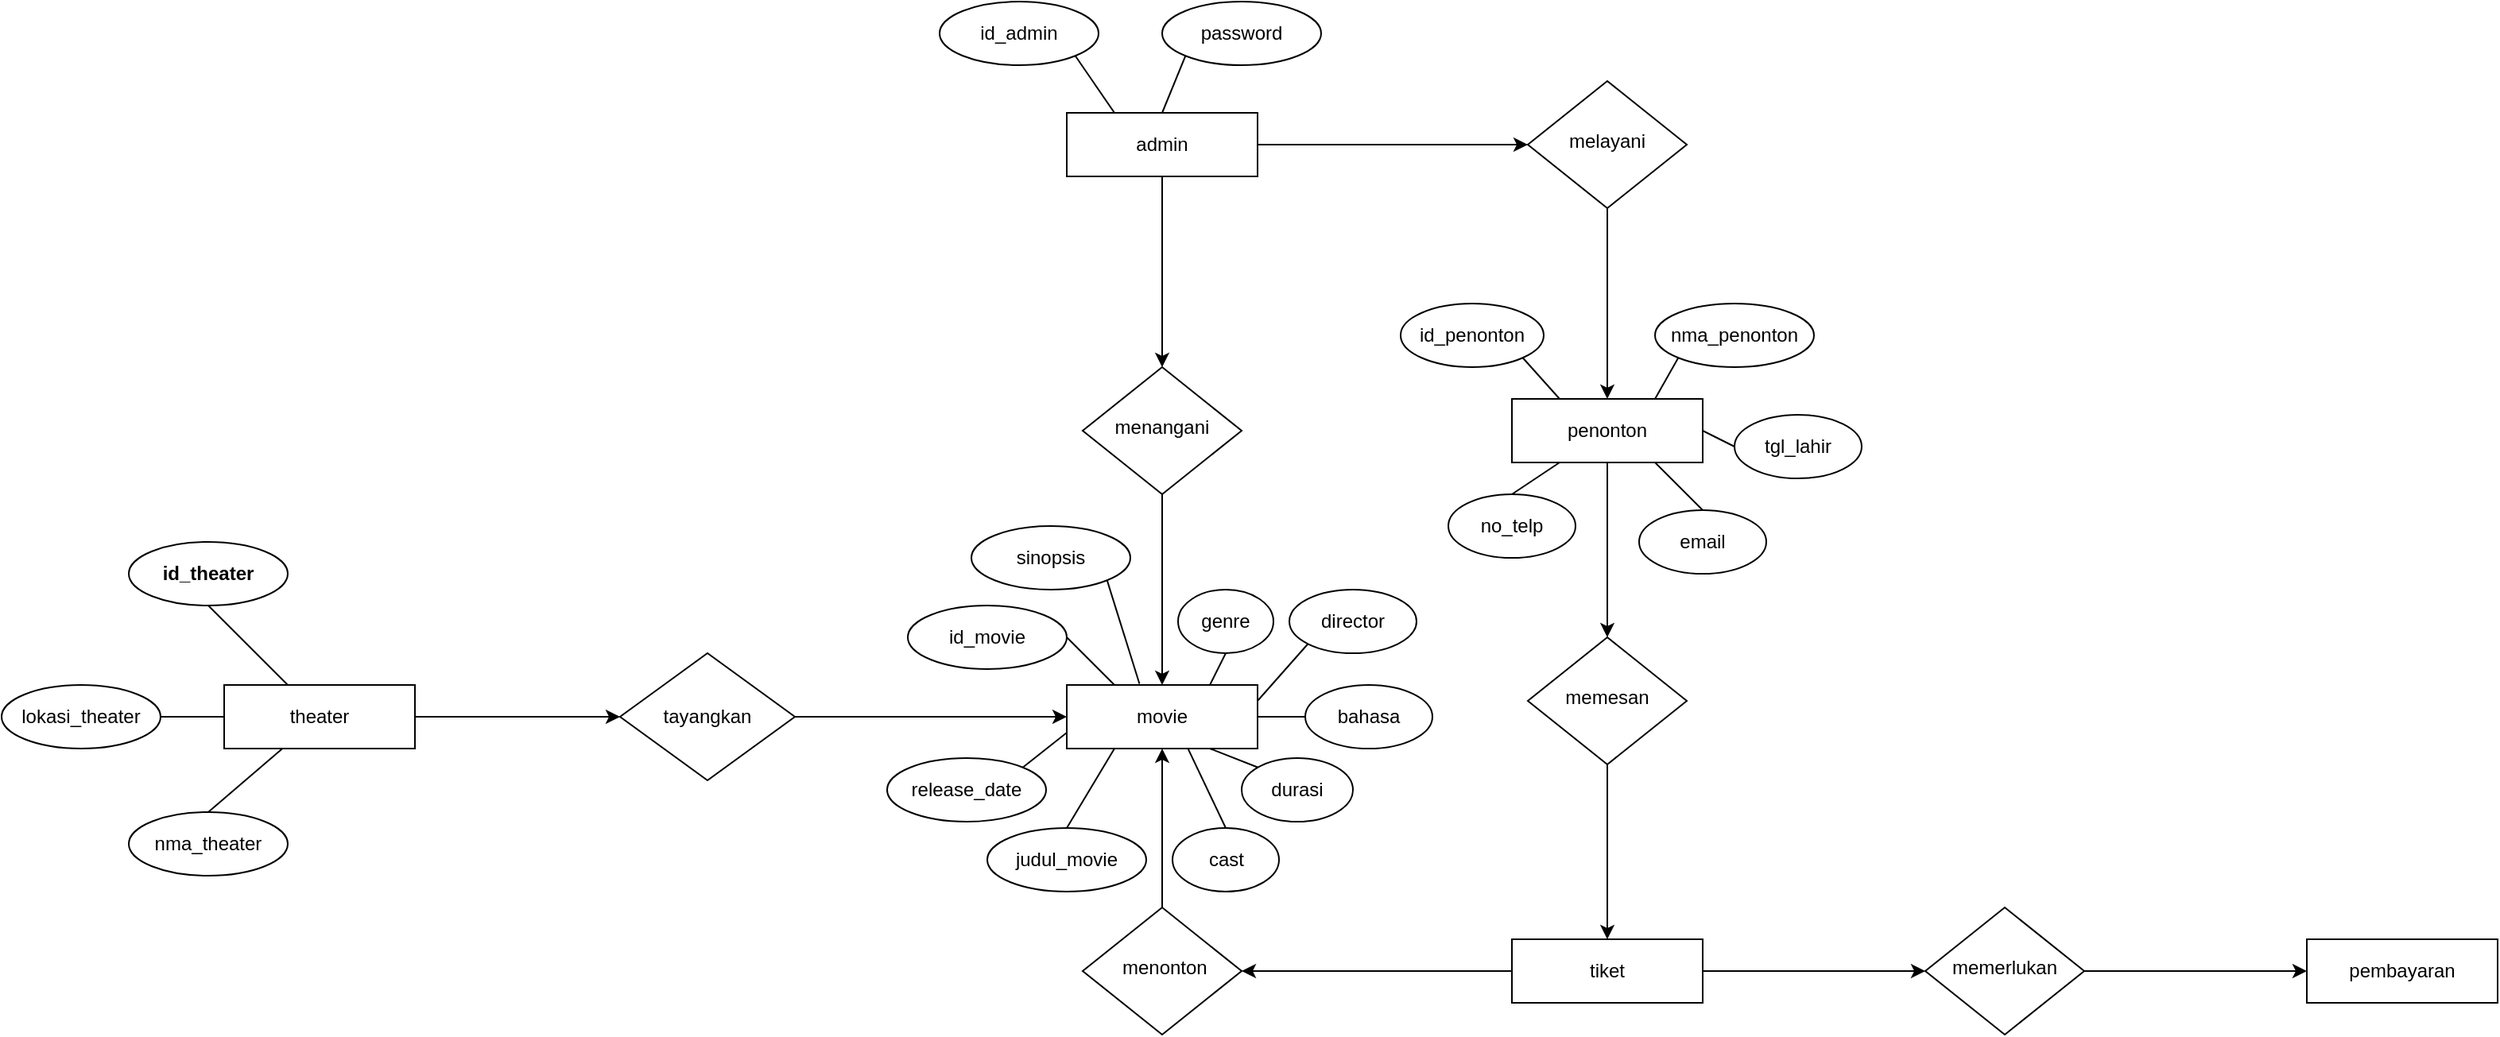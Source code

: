 <mxfile version="22.0.7" type="github">
  <diagram id="C5RBs43oDa-KdzZeNtuy" name="Page-1">
    <mxGraphModel dx="607" dy="1486" grid="1" gridSize="10" guides="1" tooltips="1" connect="1" arrows="1" fold="1" page="1" pageScale="1" pageWidth="827" pageHeight="1169" math="0" shadow="0">
      <root>
        <mxCell id="WIyWlLk6GJQsqaUBKTNV-0" />
        <mxCell id="WIyWlLk6GJQsqaUBKTNV-1" parent="WIyWlLk6GJQsqaUBKTNV-0" />
        <mxCell id="_PKyM5IX76t0KB1Gp7Ri-10" style="edgeStyle=orthogonalEdgeStyle;rounded=0;orthogonalLoop=1;jettySize=auto;html=1;exitX=1;exitY=0.5;exitDx=0;exitDy=0;entryX=0;entryY=0.5;entryDx=0;entryDy=0;" parent="WIyWlLk6GJQsqaUBKTNV-1" source="WIyWlLk6GJQsqaUBKTNV-3" target="WIyWlLk6GJQsqaUBKTNV-6" edge="1">
          <mxGeometry relative="1" as="geometry" />
        </mxCell>
        <mxCell id="_PKyM5IX76t0KB1Gp7Ri-12" style="edgeStyle=orthogonalEdgeStyle;rounded=0;orthogonalLoop=1;jettySize=auto;html=1;exitX=0.5;exitY=1;exitDx=0;exitDy=0;entryX=0.5;entryY=0;entryDx=0;entryDy=0;" parent="WIyWlLk6GJQsqaUBKTNV-1" source="WIyWlLk6GJQsqaUBKTNV-3" target="_PKyM5IX76t0KB1Gp7Ri-1" edge="1">
          <mxGeometry relative="1" as="geometry" />
        </mxCell>
        <mxCell id="siYbV0HiUOZwd2Igdg8H-30" style="rounded=0;orthogonalLoop=1;jettySize=auto;html=1;exitX=0.25;exitY=0;exitDx=0;exitDy=0;entryX=1;entryY=1;entryDx=0;entryDy=0;endArrow=none;endFill=0;" edge="1" parent="WIyWlLk6GJQsqaUBKTNV-1" source="WIyWlLk6GJQsqaUBKTNV-3" target="siYbV0HiUOZwd2Igdg8H-27">
          <mxGeometry relative="1" as="geometry" />
        </mxCell>
        <mxCell id="siYbV0HiUOZwd2Igdg8H-31" style="rounded=0;orthogonalLoop=1;jettySize=auto;html=1;exitX=0.5;exitY=0;exitDx=0;exitDy=0;entryX=0;entryY=1;entryDx=0;entryDy=0;endArrow=none;endFill=0;" edge="1" parent="WIyWlLk6GJQsqaUBKTNV-1" source="WIyWlLk6GJQsqaUBKTNV-3" target="siYbV0HiUOZwd2Igdg8H-29">
          <mxGeometry relative="1" as="geometry" />
        </mxCell>
        <mxCell id="WIyWlLk6GJQsqaUBKTNV-3" value="admin" style="rounded=1;whiteSpace=wrap;html=1;fontSize=12;glass=0;strokeWidth=1;shadow=0;arcSize=0;" parent="WIyWlLk6GJQsqaUBKTNV-1" vertex="1">
          <mxGeometry x="840" y="-990" width="120" height="40" as="geometry" />
        </mxCell>
        <mxCell id="_PKyM5IX76t0KB1Gp7Ri-16" style="edgeStyle=orthogonalEdgeStyle;rounded=0;orthogonalLoop=1;jettySize=auto;html=1;exitX=0.5;exitY=1;exitDx=0;exitDy=0;entryX=0.5;entryY=0;entryDx=0;entryDy=0;" parent="WIyWlLk6GJQsqaUBKTNV-1" source="WIyWlLk6GJQsqaUBKTNV-6" target="WIyWlLk6GJQsqaUBKTNV-11" edge="1">
          <mxGeometry relative="1" as="geometry" />
        </mxCell>
        <mxCell id="WIyWlLk6GJQsqaUBKTNV-6" value="melayani" style="rhombus;whiteSpace=wrap;html=1;shadow=0;fontFamily=Helvetica;fontSize=12;align=center;strokeWidth=1;spacing=6;spacingTop=-4;" parent="WIyWlLk6GJQsqaUBKTNV-1" vertex="1">
          <mxGeometry x="1130" y="-1010" width="100" height="80" as="geometry" />
        </mxCell>
        <mxCell id="siYbV0HiUOZwd2Igdg8H-17" style="rounded=0;orthogonalLoop=1;jettySize=auto;html=1;exitX=0.75;exitY=1;exitDx=0;exitDy=0;entryX=0;entryY=0;entryDx=0;entryDy=0;endArrow=none;endFill=0;" edge="1" parent="WIyWlLk6GJQsqaUBKTNV-1" source="WIyWlLk6GJQsqaUBKTNV-7" target="siYbV0HiUOZwd2Igdg8H-11">
          <mxGeometry relative="1" as="geometry" />
        </mxCell>
        <mxCell id="siYbV0HiUOZwd2Igdg8H-18" style="rounded=0;orthogonalLoop=1;jettySize=auto;html=1;exitX=1;exitY=0.5;exitDx=0;exitDy=0;entryX=0;entryY=0.5;entryDx=0;entryDy=0;endArrow=none;endFill=0;" edge="1" parent="WIyWlLk6GJQsqaUBKTNV-1" source="WIyWlLk6GJQsqaUBKTNV-7" target="siYbV0HiUOZwd2Igdg8H-10">
          <mxGeometry relative="1" as="geometry" />
        </mxCell>
        <mxCell id="siYbV0HiUOZwd2Igdg8H-20" style="rounded=0;orthogonalLoop=1;jettySize=auto;html=1;exitX=1;exitY=0.25;exitDx=0;exitDy=0;entryX=0;entryY=1;entryDx=0;entryDy=0;endArrow=none;endFill=0;" edge="1" parent="WIyWlLk6GJQsqaUBKTNV-1" source="WIyWlLk6GJQsqaUBKTNV-7" target="siYbV0HiUOZwd2Igdg8H-15">
          <mxGeometry relative="1" as="geometry" />
        </mxCell>
        <mxCell id="siYbV0HiUOZwd2Igdg8H-21" style="rounded=0;orthogonalLoop=1;jettySize=auto;html=1;exitX=0.381;exitY=-0.019;exitDx=0;exitDy=0;entryX=1;entryY=1;entryDx=0;entryDy=0;exitPerimeter=0;endArrow=none;endFill=0;" edge="1" parent="WIyWlLk6GJQsqaUBKTNV-1" source="WIyWlLk6GJQsqaUBKTNV-7" target="siYbV0HiUOZwd2Igdg8H-13">
          <mxGeometry relative="1" as="geometry" />
        </mxCell>
        <mxCell id="siYbV0HiUOZwd2Igdg8H-22" style="rounded=0;orthogonalLoop=1;jettySize=auto;html=1;exitX=0.25;exitY=1;exitDx=0;exitDy=0;entryX=0.5;entryY=0;entryDx=0;entryDy=0;endArrow=none;endFill=0;" edge="1" parent="WIyWlLk6GJQsqaUBKTNV-1" source="WIyWlLk6GJQsqaUBKTNV-7" target="siYbV0HiUOZwd2Igdg8H-7">
          <mxGeometry relative="1" as="geometry" />
        </mxCell>
        <mxCell id="siYbV0HiUOZwd2Igdg8H-23" style="rounded=0;orthogonalLoop=1;jettySize=auto;html=1;exitX=0;exitY=0.75;exitDx=0;exitDy=0;entryX=1;entryY=0;entryDx=0;entryDy=0;endArrow=none;endFill=0;" edge="1" parent="WIyWlLk6GJQsqaUBKTNV-1" source="WIyWlLk6GJQsqaUBKTNV-7" target="siYbV0HiUOZwd2Igdg8H-12">
          <mxGeometry relative="1" as="geometry" />
        </mxCell>
        <mxCell id="siYbV0HiUOZwd2Igdg8H-24" style="rounded=0;orthogonalLoop=1;jettySize=auto;html=1;exitX=0.636;exitY=1.004;exitDx=0;exitDy=0;entryX=0.5;entryY=0;entryDx=0;entryDy=0;endArrow=none;endFill=0;exitPerimeter=0;" edge="1" parent="WIyWlLk6GJQsqaUBKTNV-1" source="WIyWlLk6GJQsqaUBKTNV-7" target="siYbV0HiUOZwd2Igdg8H-14">
          <mxGeometry relative="1" as="geometry" />
        </mxCell>
        <mxCell id="siYbV0HiUOZwd2Igdg8H-25" style="rounded=0;orthogonalLoop=1;jettySize=auto;html=1;exitX=0.25;exitY=0;exitDx=0;exitDy=0;entryX=1;entryY=0.5;entryDx=0;entryDy=0;endArrow=none;endFill=0;" edge="1" parent="WIyWlLk6GJQsqaUBKTNV-1" source="WIyWlLk6GJQsqaUBKTNV-7" target="siYbV0HiUOZwd2Igdg8H-8">
          <mxGeometry relative="1" as="geometry" />
        </mxCell>
        <mxCell id="siYbV0HiUOZwd2Igdg8H-26" style="rounded=0;orthogonalLoop=1;jettySize=auto;html=1;exitX=0.75;exitY=0;exitDx=0;exitDy=0;entryX=0.5;entryY=1;entryDx=0;entryDy=0;endArrow=none;endFill=0;" edge="1" parent="WIyWlLk6GJQsqaUBKTNV-1" source="WIyWlLk6GJQsqaUBKTNV-7" target="siYbV0HiUOZwd2Igdg8H-9">
          <mxGeometry relative="1" as="geometry" />
        </mxCell>
        <mxCell id="WIyWlLk6GJQsqaUBKTNV-7" value="movie" style="rounded=1;whiteSpace=wrap;html=1;fontSize=12;glass=0;strokeWidth=1;shadow=0;arcSize=0;" parent="WIyWlLk6GJQsqaUBKTNV-1" vertex="1">
          <mxGeometry x="840" y="-630" width="120" height="40" as="geometry" />
        </mxCell>
        <mxCell id="_PKyM5IX76t0KB1Gp7Ri-24" style="edgeStyle=orthogonalEdgeStyle;rounded=0;orthogonalLoop=1;jettySize=auto;html=1;exitX=0.5;exitY=1;exitDx=0;exitDy=0;entryX=0.5;entryY=0;entryDx=0;entryDy=0;" parent="WIyWlLk6GJQsqaUBKTNV-1" source="WIyWlLk6GJQsqaUBKTNV-10" target="WIyWlLk6GJQsqaUBKTNV-12" edge="1">
          <mxGeometry relative="1" as="geometry" />
        </mxCell>
        <mxCell id="WIyWlLk6GJQsqaUBKTNV-10" value="memesan" style="rhombus;whiteSpace=wrap;html=1;shadow=0;fontFamily=Helvetica;fontSize=12;align=center;strokeWidth=1;spacing=6;spacingTop=-4;" parent="WIyWlLk6GJQsqaUBKTNV-1" vertex="1">
          <mxGeometry x="1130" y="-660" width="100" height="80" as="geometry" />
        </mxCell>
        <mxCell id="_PKyM5IX76t0KB1Gp7Ri-23" style="edgeStyle=orthogonalEdgeStyle;rounded=0;orthogonalLoop=1;jettySize=auto;html=1;exitX=0.5;exitY=1;exitDx=0;exitDy=0;entryX=0.5;entryY=0;entryDx=0;entryDy=0;" parent="WIyWlLk6GJQsqaUBKTNV-1" source="WIyWlLk6GJQsqaUBKTNV-11" target="WIyWlLk6GJQsqaUBKTNV-10" edge="1">
          <mxGeometry relative="1" as="geometry" />
        </mxCell>
        <mxCell id="siYbV0HiUOZwd2Igdg8H-39" style="rounded=0;orthogonalLoop=1;jettySize=auto;html=1;exitX=1;exitY=0.5;exitDx=0;exitDy=0;entryX=0;entryY=0.5;entryDx=0;entryDy=0;endArrow=none;endFill=0;" edge="1" parent="WIyWlLk6GJQsqaUBKTNV-1" source="WIyWlLk6GJQsqaUBKTNV-11" target="siYbV0HiUOZwd2Igdg8H-32">
          <mxGeometry relative="1" as="geometry" />
        </mxCell>
        <mxCell id="siYbV0HiUOZwd2Igdg8H-40" style="rounded=0;orthogonalLoop=1;jettySize=auto;html=1;exitX=0.75;exitY=0;exitDx=0;exitDy=0;entryX=0;entryY=1;entryDx=0;entryDy=0;endArrow=none;endFill=0;" edge="1" parent="WIyWlLk6GJQsqaUBKTNV-1" source="WIyWlLk6GJQsqaUBKTNV-11" target="siYbV0HiUOZwd2Igdg8H-34">
          <mxGeometry relative="1" as="geometry" />
        </mxCell>
        <mxCell id="siYbV0HiUOZwd2Igdg8H-41" style="rounded=0;orthogonalLoop=1;jettySize=auto;html=1;exitX=0.75;exitY=1;exitDx=0;exitDy=0;entryX=0.5;entryY=0;entryDx=0;entryDy=0;endArrow=none;endFill=0;" edge="1" parent="WIyWlLk6GJQsqaUBKTNV-1" source="WIyWlLk6GJQsqaUBKTNV-11" target="siYbV0HiUOZwd2Igdg8H-33">
          <mxGeometry relative="1" as="geometry" />
        </mxCell>
        <mxCell id="siYbV0HiUOZwd2Igdg8H-42" style="rounded=0;orthogonalLoop=1;jettySize=auto;html=1;exitX=0.25;exitY=1;exitDx=0;exitDy=0;entryX=0.5;entryY=0;entryDx=0;entryDy=0;endArrow=none;endFill=0;" edge="1" parent="WIyWlLk6GJQsqaUBKTNV-1" source="WIyWlLk6GJQsqaUBKTNV-11" target="siYbV0HiUOZwd2Igdg8H-38">
          <mxGeometry relative="1" as="geometry" />
        </mxCell>
        <mxCell id="siYbV0HiUOZwd2Igdg8H-43" style="rounded=0;orthogonalLoop=1;jettySize=auto;html=1;exitX=0.25;exitY=0;exitDx=0;exitDy=0;entryX=1;entryY=1;entryDx=0;entryDy=0;endArrow=none;endFill=0;" edge="1" parent="WIyWlLk6GJQsqaUBKTNV-1" source="WIyWlLk6GJQsqaUBKTNV-11" target="siYbV0HiUOZwd2Igdg8H-35">
          <mxGeometry relative="1" as="geometry" />
        </mxCell>
        <mxCell id="WIyWlLk6GJQsqaUBKTNV-11" value="penonton" style="rounded=1;whiteSpace=wrap;html=1;fontSize=12;glass=0;strokeWidth=1;shadow=0;arcSize=0;" parent="WIyWlLk6GJQsqaUBKTNV-1" vertex="1">
          <mxGeometry x="1120" y="-810" width="120" height="40" as="geometry" />
        </mxCell>
        <mxCell id="H7lzsLQxyqfOXOnWuKf4-11" style="edgeStyle=orthogonalEdgeStyle;rounded=0;orthogonalLoop=1;jettySize=auto;html=1;entryX=0;entryY=0.5;entryDx=0;entryDy=0;exitX=1;exitY=0.5;exitDx=0;exitDy=0;" parent="WIyWlLk6GJQsqaUBKTNV-1" source="WIyWlLk6GJQsqaUBKTNV-12" target="H7lzsLQxyqfOXOnWuKf4-3" edge="1">
          <mxGeometry relative="1" as="geometry">
            <mxPoint x="1290" y="-360" as="sourcePoint" />
          </mxGeometry>
        </mxCell>
        <mxCell id="_PKyM5IX76t0KB1Gp7Ri-25" style="edgeStyle=orthogonalEdgeStyle;rounded=0;orthogonalLoop=1;jettySize=auto;html=1;exitX=0;exitY=0.5;exitDx=0;exitDy=0;entryX=1;entryY=0.5;entryDx=0;entryDy=0;" parent="WIyWlLk6GJQsqaUBKTNV-1" source="WIyWlLk6GJQsqaUBKTNV-12" target="H7lzsLQxyqfOXOnWuKf4-21" edge="1">
          <mxGeometry relative="1" as="geometry" />
        </mxCell>
        <mxCell id="WIyWlLk6GJQsqaUBKTNV-12" value="tiket" style="rounded=1;whiteSpace=wrap;html=1;fontSize=12;glass=0;strokeWidth=1;shadow=0;arcSize=0;" parent="WIyWlLk6GJQsqaUBKTNV-1" vertex="1">
          <mxGeometry x="1120" y="-470" width="120" height="40" as="geometry" />
        </mxCell>
        <mxCell id="0pmJgNY4Z6x7X1kbjib6-4" value="pembayaran" style="rounded=1;whiteSpace=wrap;html=1;fontSize=12;glass=0;strokeWidth=1;shadow=0;arcSize=0;" parent="WIyWlLk6GJQsqaUBKTNV-1" vertex="1">
          <mxGeometry x="1620" y="-470" width="120" height="40" as="geometry" />
        </mxCell>
        <mxCell id="H7lzsLQxyqfOXOnWuKf4-13" value="" style="edgeStyle=orthogonalEdgeStyle;rounded=0;orthogonalLoop=1;jettySize=auto;html=1;exitX=1;exitY=0.5;exitDx=0;exitDy=0;entryX=0;entryY=0.5;entryDx=0;entryDy=0;" parent="WIyWlLk6GJQsqaUBKTNV-1" source="H7lzsLQxyqfOXOnWuKf4-3" target="0pmJgNY4Z6x7X1kbjib6-4" edge="1">
          <mxGeometry relative="1" as="geometry" />
        </mxCell>
        <mxCell id="H7lzsLQxyqfOXOnWuKf4-3" value="memerlukan" style="rhombus;whiteSpace=wrap;html=1;shadow=0;fontFamily=Helvetica;fontSize=12;align=center;strokeWidth=1;spacing=6;spacingTop=-4;" parent="WIyWlLk6GJQsqaUBKTNV-1" vertex="1">
          <mxGeometry x="1380" y="-490" width="100" height="80" as="geometry" />
        </mxCell>
        <mxCell id="_PKyM5IX76t0KB1Gp7Ri-26" style="edgeStyle=orthogonalEdgeStyle;rounded=0;orthogonalLoop=1;jettySize=auto;html=1;exitX=0.5;exitY=0;exitDx=0;exitDy=0;entryX=0.5;entryY=1;entryDx=0;entryDy=0;" parent="WIyWlLk6GJQsqaUBKTNV-1" source="H7lzsLQxyqfOXOnWuKf4-21" target="WIyWlLk6GJQsqaUBKTNV-7" edge="1">
          <mxGeometry relative="1" as="geometry" />
        </mxCell>
        <mxCell id="H7lzsLQxyqfOXOnWuKf4-21" value="&amp;nbsp;menonton" style="rhombus;whiteSpace=wrap;html=1;shadow=0;fontFamily=Helvetica;fontSize=12;align=center;strokeWidth=1;spacing=6;spacingTop=-4;" parent="WIyWlLk6GJQsqaUBKTNV-1" vertex="1">
          <mxGeometry x="850" y="-490" width="100" height="80" as="geometry" />
        </mxCell>
        <mxCell id="_PKyM5IX76t0KB1Gp7Ri-20" style="edgeStyle=orthogonalEdgeStyle;rounded=0;orthogonalLoop=1;jettySize=auto;html=1;exitX=0.5;exitY=1;exitDx=0;exitDy=0;entryX=0.5;entryY=0;entryDx=0;entryDy=0;" parent="WIyWlLk6GJQsqaUBKTNV-1" source="_PKyM5IX76t0KB1Gp7Ri-1" target="WIyWlLk6GJQsqaUBKTNV-7" edge="1">
          <mxGeometry relative="1" as="geometry" />
        </mxCell>
        <mxCell id="_PKyM5IX76t0KB1Gp7Ri-1" value="menangani" style="rhombus;whiteSpace=wrap;html=1;shadow=0;fontFamily=Helvetica;fontSize=12;align=center;strokeWidth=1;spacing=6;spacingTop=-4;" parent="WIyWlLk6GJQsqaUBKTNV-1" vertex="1">
          <mxGeometry x="850" y="-830" width="100" height="80" as="geometry" />
        </mxCell>
        <mxCell id="_PKyM5IX76t0KB1Gp7Ri-21" style="edgeStyle=orthogonalEdgeStyle;rounded=0;orthogonalLoop=1;jettySize=auto;html=1;exitX=1;exitY=0.5;exitDx=0;exitDy=0;entryX=0;entryY=0.5;entryDx=0;entryDy=0;" parent="WIyWlLk6GJQsqaUBKTNV-1" source="_PKyM5IX76t0KB1Gp7Ri-5" target="_PKyM5IX76t0KB1Gp7Ri-6" edge="1">
          <mxGeometry relative="1" as="geometry" />
        </mxCell>
        <mxCell id="siYbV0HiUOZwd2Igdg8H-2" style="rounded=0;orthogonalLoop=1;jettySize=auto;html=1;entryX=0.5;entryY=1;entryDx=0;entryDy=0;endArrow=none;endFill=0;" edge="1" parent="WIyWlLk6GJQsqaUBKTNV-1" source="_PKyM5IX76t0KB1Gp7Ri-5" target="siYbV0HiUOZwd2Igdg8H-0">
          <mxGeometry relative="1" as="geometry" />
        </mxCell>
        <mxCell id="siYbV0HiUOZwd2Igdg8H-3" style="rounded=0;orthogonalLoop=1;jettySize=auto;html=1;entryX=0.5;entryY=0;entryDx=0;entryDy=0;endArrow=none;endFill=0;" edge="1" parent="WIyWlLk6GJQsqaUBKTNV-1" source="_PKyM5IX76t0KB1Gp7Ri-5" target="siYbV0HiUOZwd2Igdg8H-1">
          <mxGeometry relative="1" as="geometry" />
        </mxCell>
        <mxCell id="siYbV0HiUOZwd2Igdg8H-5" value="" style="edgeStyle=orthogonalEdgeStyle;rounded=0;orthogonalLoop=1;jettySize=auto;html=1;endArrow=none;endFill=0;" edge="1" parent="WIyWlLk6GJQsqaUBKTNV-1" source="_PKyM5IX76t0KB1Gp7Ri-5" target="siYbV0HiUOZwd2Igdg8H-4">
          <mxGeometry relative="1" as="geometry" />
        </mxCell>
        <mxCell id="_PKyM5IX76t0KB1Gp7Ri-5" value="theater" style="rounded=1;whiteSpace=wrap;html=1;fontSize=12;glass=0;strokeWidth=1;shadow=0;arcSize=0;" parent="WIyWlLk6GJQsqaUBKTNV-1" vertex="1">
          <mxGeometry x="310" y="-630" width="120" height="40" as="geometry" />
        </mxCell>
        <mxCell id="_PKyM5IX76t0KB1Gp7Ri-22" style="edgeStyle=orthogonalEdgeStyle;rounded=0;orthogonalLoop=1;jettySize=auto;html=1;exitX=1;exitY=0.5;exitDx=0;exitDy=0;entryX=0;entryY=0.5;entryDx=0;entryDy=0;" parent="WIyWlLk6GJQsqaUBKTNV-1" source="_PKyM5IX76t0KB1Gp7Ri-6" target="WIyWlLk6GJQsqaUBKTNV-7" edge="1">
          <mxGeometry relative="1" as="geometry" />
        </mxCell>
        <mxCell id="_PKyM5IX76t0KB1Gp7Ri-6" value="tayangkan" style="rhombus;whiteSpace=wrap;html=1;rounded=1;glass=0;strokeWidth=1;shadow=0;arcSize=0;" parent="WIyWlLk6GJQsqaUBKTNV-1" vertex="1">
          <mxGeometry x="559" y="-650" width="110" height="80" as="geometry" />
        </mxCell>
        <mxCell id="siYbV0HiUOZwd2Igdg8H-0" value="id_theater" style="ellipse;whiteSpace=wrap;html=1;fontStyle=1" vertex="1" parent="WIyWlLk6GJQsqaUBKTNV-1">
          <mxGeometry x="250" y="-720" width="100" height="40" as="geometry" />
        </mxCell>
        <mxCell id="siYbV0HiUOZwd2Igdg8H-1" value="nma_theater" style="ellipse;whiteSpace=wrap;html=1;" vertex="1" parent="WIyWlLk6GJQsqaUBKTNV-1">
          <mxGeometry x="250" y="-550" width="100" height="40" as="geometry" />
        </mxCell>
        <mxCell id="siYbV0HiUOZwd2Igdg8H-4" value="lokasi_theater" style="ellipse;whiteSpace=wrap;html=1;" vertex="1" parent="WIyWlLk6GJQsqaUBKTNV-1">
          <mxGeometry x="170" y="-630" width="100" height="40" as="geometry" />
        </mxCell>
        <mxCell id="siYbV0HiUOZwd2Igdg8H-7" value="judul_movie" style="ellipse;whiteSpace=wrap;html=1;" vertex="1" parent="WIyWlLk6GJQsqaUBKTNV-1">
          <mxGeometry x="790" y="-540" width="100" height="40" as="geometry" />
        </mxCell>
        <mxCell id="siYbV0HiUOZwd2Igdg8H-8" value="id_movie" style="ellipse;whiteSpace=wrap;html=1;" vertex="1" parent="WIyWlLk6GJQsqaUBKTNV-1">
          <mxGeometry x="740" y="-680" width="100" height="40" as="geometry" />
        </mxCell>
        <mxCell id="siYbV0HiUOZwd2Igdg8H-9" value="genre" style="ellipse;whiteSpace=wrap;html=1;" vertex="1" parent="WIyWlLk6GJQsqaUBKTNV-1">
          <mxGeometry x="910" y="-690" width="60" height="40" as="geometry" />
        </mxCell>
        <mxCell id="siYbV0HiUOZwd2Igdg8H-10" value="bahasa" style="ellipse;whiteSpace=wrap;html=1;" vertex="1" parent="WIyWlLk6GJQsqaUBKTNV-1">
          <mxGeometry x="990" y="-630" width="80" height="40" as="geometry" />
        </mxCell>
        <mxCell id="siYbV0HiUOZwd2Igdg8H-11" value="durasi" style="ellipse;whiteSpace=wrap;html=1;" vertex="1" parent="WIyWlLk6GJQsqaUBKTNV-1">
          <mxGeometry x="950" y="-584" width="70" height="40" as="geometry" />
        </mxCell>
        <mxCell id="siYbV0HiUOZwd2Igdg8H-12" value="release_date" style="ellipse;whiteSpace=wrap;html=1;" vertex="1" parent="WIyWlLk6GJQsqaUBKTNV-1">
          <mxGeometry x="727" y="-584" width="100" height="40" as="geometry" />
        </mxCell>
        <mxCell id="siYbV0HiUOZwd2Igdg8H-13" value="sinopsis" style="ellipse;whiteSpace=wrap;html=1;" vertex="1" parent="WIyWlLk6GJQsqaUBKTNV-1">
          <mxGeometry x="780" y="-730" width="100" height="40" as="geometry" />
        </mxCell>
        <mxCell id="siYbV0HiUOZwd2Igdg8H-14" value="cast" style="ellipse;whiteSpace=wrap;html=1;" vertex="1" parent="WIyWlLk6GJQsqaUBKTNV-1">
          <mxGeometry x="906.5" y="-540" width="67" height="40" as="geometry" />
        </mxCell>
        <mxCell id="siYbV0HiUOZwd2Igdg8H-15" value="director" style="ellipse;whiteSpace=wrap;html=1;" vertex="1" parent="WIyWlLk6GJQsqaUBKTNV-1">
          <mxGeometry x="980" y="-690" width="80" height="40" as="geometry" />
        </mxCell>
        <mxCell id="siYbV0HiUOZwd2Igdg8H-27" value="id_admin" style="ellipse;whiteSpace=wrap;html=1;" vertex="1" parent="WIyWlLk6GJQsqaUBKTNV-1">
          <mxGeometry x="760" y="-1060" width="100" height="40" as="geometry" />
        </mxCell>
        <mxCell id="siYbV0HiUOZwd2Igdg8H-29" value="password" style="ellipse;whiteSpace=wrap;html=1;" vertex="1" parent="WIyWlLk6GJQsqaUBKTNV-1">
          <mxGeometry x="900" y="-1060" width="100" height="40" as="geometry" />
        </mxCell>
        <mxCell id="siYbV0HiUOZwd2Igdg8H-32" value="tgl_lahir" style="ellipse;whiteSpace=wrap;html=1;" vertex="1" parent="WIyWlLk6GJQsqaUBKTNV-1">
          <mxGeometry x="1260" y="-800" width="80" height="40" as="geometry" />
        </mxCell>
        <mxCell id="siYbV0HiUOZwd2Igdg8H-33" value="email" style="ellipse;whiteSpace=wrap;html=1;" vertex="1" parent="WIyWlLk6GJQsqaUBKTNV-1">
          <mxGeometry x="1200" y="-740" width="80" height="40" as="geometry" />
        </mxCell>
        <mxCell id="siYbV0HiUOZwd2Igdg8H-34" value="nma_penonton" style="ellipse;whiteSpace=wrap;html=1;" vertex="1" parent="WIyWlLk6GJQsqaUBKTNV-1">
          <mxGeometry x="1210" y="-870" width="100" height="40" as="geometry" />
        </mxCell>
        <mxCell id="siYbV0HiUOZwd2Igdg8H-35" value="id_penonton" style="ellipse;whiteSpace=wrap;html=1;" vertex="1" parent="WIyWlLk6GJQsqaUBKTNV-1">
          <mxGeometry x="1050" y="-870" width="90" height="40" as="geometry" />
        </mxCell>
        <mxCell id="siYbV0HiUOZwd2Igdg8H-38" value="no_telp" style="ellipse;whiteSpace=wrap;html=1;" vertex="1" parent="WIyWlLk6GJQsqaUBKTNV-1">
          <mxGeometry x="1080" y="-750" width="80" height="40" as="geometry" />
        </mxCell>
      </root>
    </mxGraphModel>
  </diagram>
</mxfile>
